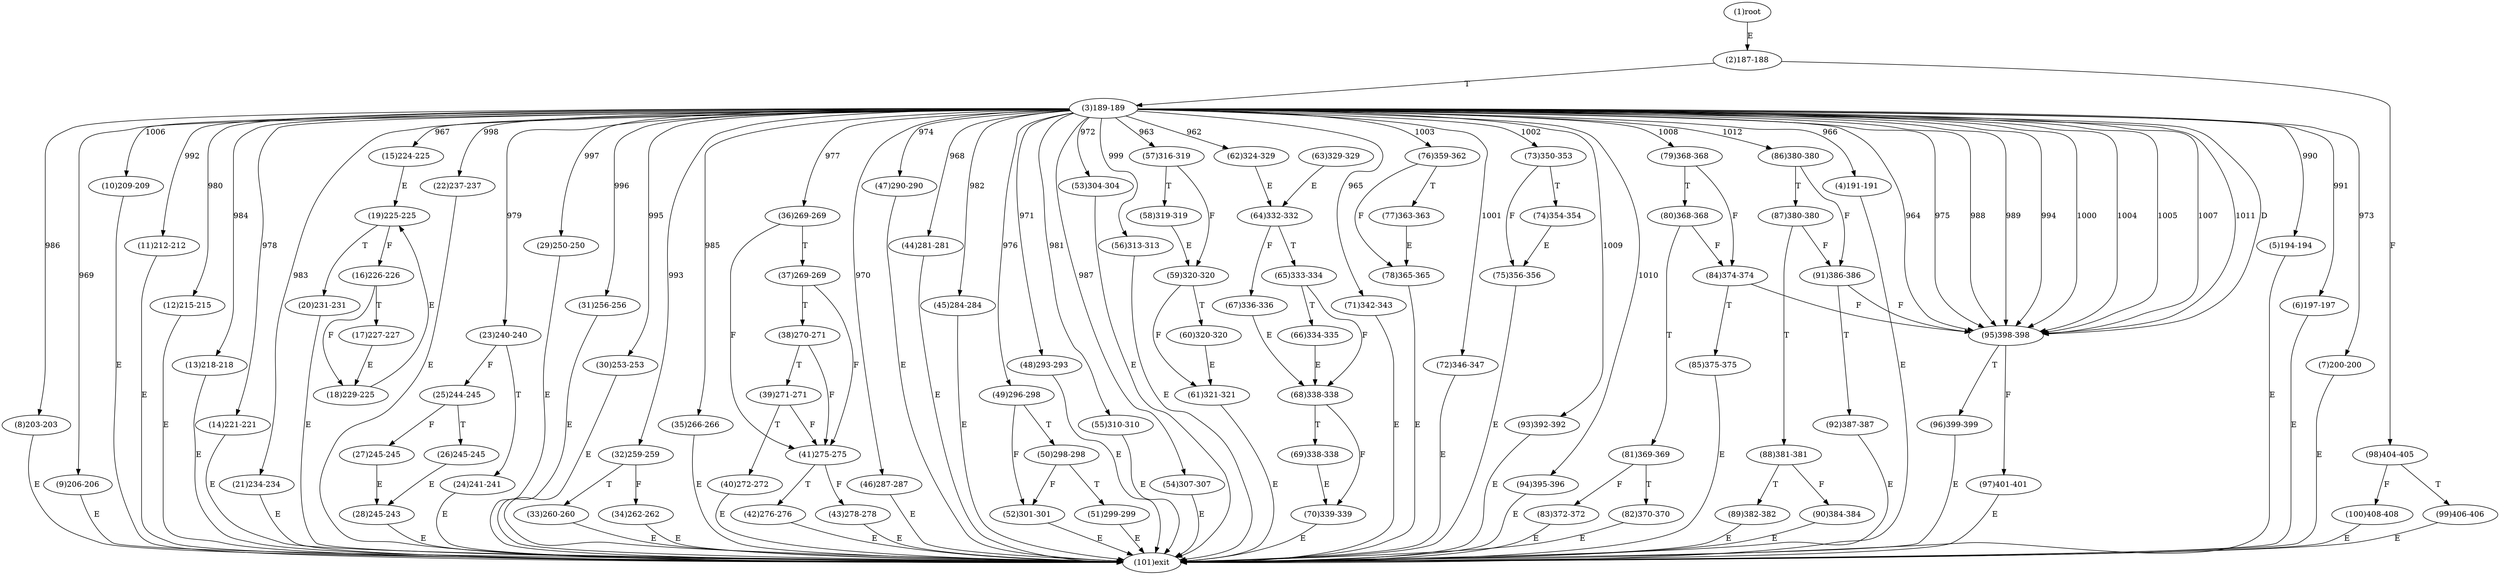 digraph "" { 
1[ label="(1)root"];
2[ label="(2)187-188"];
3[ label="(3)189-189"];
4[ label="(4)191-191"];
5[ label="(5)194-194"];
6[ label="(6)197-197"];
7[ label="(7)200-200"];
8[ label="(8)203-203"];
9[ label="(9)206-206"];
10[ label="(10)209-209"];
11[ label="(11)212-212"];
12[ label="(12)215-215"];
13[ label="(13)218-218"];
14[ label="(14)221-221"];
15[ label="(15)224-225"];
17[ label="(17)227-227"];
16[ label="(16)226-226"];
19[ label="(19)225-225"];
18[ label="(18)229-225"];
21[ label="(21)234-234"];
20[ label="(20)231-231"];
23[ label="(23)240-240"];
22[ label="(22)237-237"];
25[ label="(25)244-245"];
24[ label="(24)241-241"];
27[ label="(27)245-245"];
26[ label="(26)245-245"];
29[ label="(29)250-250"];
28[ label="(28)245-243"];
31[ label="(31)256-256"];
30[ label="(30)253-253"];
34[ label="(34)262-262"];
35[ label="(35)266-266"];
32[ label="(32)259-259"];
33[ label="(33)260-260"];
38[ label="(38)270-271"];
39[ label="(39)271-271"];
36[ label="(36)269-269"];
37[ label="(37)269-269"];
42[ label="(42)276-276"];
43[ label="(43)278-278"];
40[ label="(40)272-272"];
41[ label="(41)275-275"];
46[ label="(46)287-287"];
47[ label="(47)290-290"];
44[ label="(44)281-281"];
45[ label="(45)284-284"];
51[ label="(51)299-299"];
50[ label="(50)298-298"];
49[ label="(49)296-298"];
48[ label="(48)293-293"];
55[ label="(55)310-310"];
54[ label="(54)307-307"];
53[ label="(53)304-304"];
52[ label="(52)301-301"];
59[ label="(59)320-320"];
58[ label="(58)319-319"];
57[ label="(57)316-319"];
56[ label="(56)313-313"];
63[ label="(63)329-329"];
62[ label="(62)324-329"];
61[ label="(61)321-321"];
60[ label="(60)320-320"];
68[ label="(68)338-338"];
69[ label="(69)338-338"];
70[ label="(70)339-339"];
71[ label="(71)342-343"];
64[ label="(64)332-332"];
65[ label="(65)333-334"];
66[ label="(66)334-335"];
67[ label="(67)336-336"];
76[ label="(76)359-362"];
77[ label="(77)363-363"];
78[ label="(78)365-365"];
79[ label="(79)368-368"];
72[ label="(72)346-347"];
73[ label="(73)350-353"];
74[ label="(74)354-354"];
75[ label="(75)356-356"];
85[ label="(85)375-375"];
84[ label="(84)374-374"];
87[ label="(87)380-380"];
86[ label="(86)380-380"];
81[ label="(81)369-369"];
80[ label="(80)368-368"];
83[ label="(83)372-372"];
82[ label="(82)370-370"];
93[ label="(93)392-392"];
92[ label="(92)387-387"];
95[ label="(95)398-398"];
94[ label="(94)395-396"];
89[ label="(89)382-382"];
88[ label="(88)381-381"];
91[ label="(91)386-386"];
90[ label="(90)384-384"];
100[ label="(100)408-408"];
101[ label="(101)exit"];
98[ label="(98)404-405"];
99[ label="(99)406-406"];
96[ label="(96)399-399"];
97[ label="(97)401-401"];
1->2[ label="E"];
2->98[ label="F"];
2->3[ label="T"];
3->62[ label="962"];
3->57[ label="963"];
3->95[ label="964"];
3->71[ label="965"];
3->4[ label="966"];
3->15[ label="967"];
3->44[ label="968"];
3->9[ label="969"];
3->46[ label="970"];
3->48[ label="971"];
3->53[ label="972"];
3->7[ label="973"];
3->47[ label="974"];
3->95[ label="975"];
3->49[ label="976"];
3->36[ label="977"];
3->14[ label="978"];
3->23[ label="979"];
3->12[ label="980"];
3->55[ label="981"];
3->45[ label="982"];
3->21[ label="983"];
3->13[ label="984"];
3->35[ label="985"];
3->8[ label="986"];
3->54[ label="987"];
3->95[ label="988"];
3->95[ label="989"];
3->5[ label="990"];
3->6[ label="991"];
3->11[ label="992"];
3->32[ label="993"];
3->95[ label="994"];
3->30[ label="995"];
3->31[ label="996"];
3->29[ label="997"];
3->22[ label="998"];
3->56[ label="999"];
3->95[ label="1000"];
3->72[ label="1001"];
3->73[ label="1002"];
3->76[ label="1003"];
3->95[ label="1004"];
3->95[ label="1005"];
3->10[ label="1006"];
3->95[ label="1007"];
3->79[ label="1008"];
3->93[ label="1009"];
3->94[ label="1010"];
3->95[ label="1011"];
3->86[ label="1012"];
3->95[ label="D"];
4->101[ label="E"];
5->101[ label="E"];
6->101[ label="E"];
7->101[ label="E"];
8->101[ label="E"];
9->101[ label="E"];
10->101[ label="E"];
11->101[ label="E"];
12->101[ label="E"];
13->101[ label="E"];
14->101[ label="E"];
15->19[ label="E"];
16->18[ label="F"];
16->17[ label="T"];
17->18[ label="E"];
18->19[ label="E"];
19->16[ label="F"];
19->20[ label="T"];
20->101[ label="E"];
21->101[ label="E"];
22->101[ label="E"];
23->25[ label="F"];
23->24[ label="T"];
24->101[ label="E"];
25->27[ label="F"];
25->26[ label="T"];
26->28[ label="E"];
27->28[ label="E"];
28->101[ label="E"];
29->101[ label="E"];
30->101[ label="E"];
31->101[ label="E"];
32->34[ label="F"];
32->33[ label="T"];
33->101[ label="E"];
34->101[ label="E"];
35->101[ label="E"];
36->41[ label="F"];
36->37[ label="T"];
37->41[ label="F"];
37->38[ label="T"];
38->41[ label="F"];
38->39[ label="T"];
39->41[ label="F"];
39->40[ label="T"];
40->101[ label="E"];
41->43[ label="F"];
41->42[ label="T"];
42->101[ label="E"];
43->101[ label="E"];
44->101[ label="E"];
45->101[ label="E"];
46->101[ label="E"];
47->101[ label="E"];
48->101[ label="E"];
49->52[ label="F"];
49->50[ label="T"];
50->52[ label="F"];
50->51[ label="T"];
51->101[ label="E"];
52->101[ label="E"];
53->101[ label="E"];
54->101[ label="E"];
55->101[ label="E"];
56->101[ label="E"];
57->59[ label="F"];
57->58[ label="T"];
58->59[ label="E"];
59->61[ label="F"];
59->60[ label="T"];
60->61[ label="E"];
61->101[ label="E"];
62->64[ label="E"];
63->64[ label="E"];
64->67[ label="F"];
64->65[ label="T"];
65->68[ label="F"];
65->66[ label="T"];
66->68[ label="E"];
67->68[ label="E"];
68->70[ label="F"];
68->69[ label="T"];
69->70[ label="E"];
70->101[ label="E"];
71->101[ label="E"];
72->101[ label="E"];
73->75[ label="F"];
73->74[ label="T"];
74->75[ label="E"];
75->101[ label="E"];
76->78[ label="F"];
76->77[ label="T"];
77->78[ label="E"];
78->101[ label="E"];
79->84[ label="F"];
79->80[ label="T"];
80->84[ label="F"];
80->81[ label="T"];
81->83[ label="F"];
81->82[ label="T"];
82->101[ label="E"];
83->101[ label="E"];
84->95[ label="F"];
84->85[ label="T"];
85->101[ label="E"];
86->91[ label="F"];
86->87[ label="T"];
87->91[ label="F"];
87->88[ label="T"];
88->90[ label="F"];
88->89[ label="T"];
89->101[ label="E"];
90->101[ label="E"];
91->95[ label="F"];
91->92[ label="T"];
92->101[ label="E"];
93->101[ label="E"];
94->101[ label="E"];
95->97[ label="F"];
95->96[ label="T"];
96->101[ label="E"];
97->101[ label="E"];
98->100[ label="F"];
98->99[ label="T"];
99->101[ label="E"];
100->101[ label="E"];
}